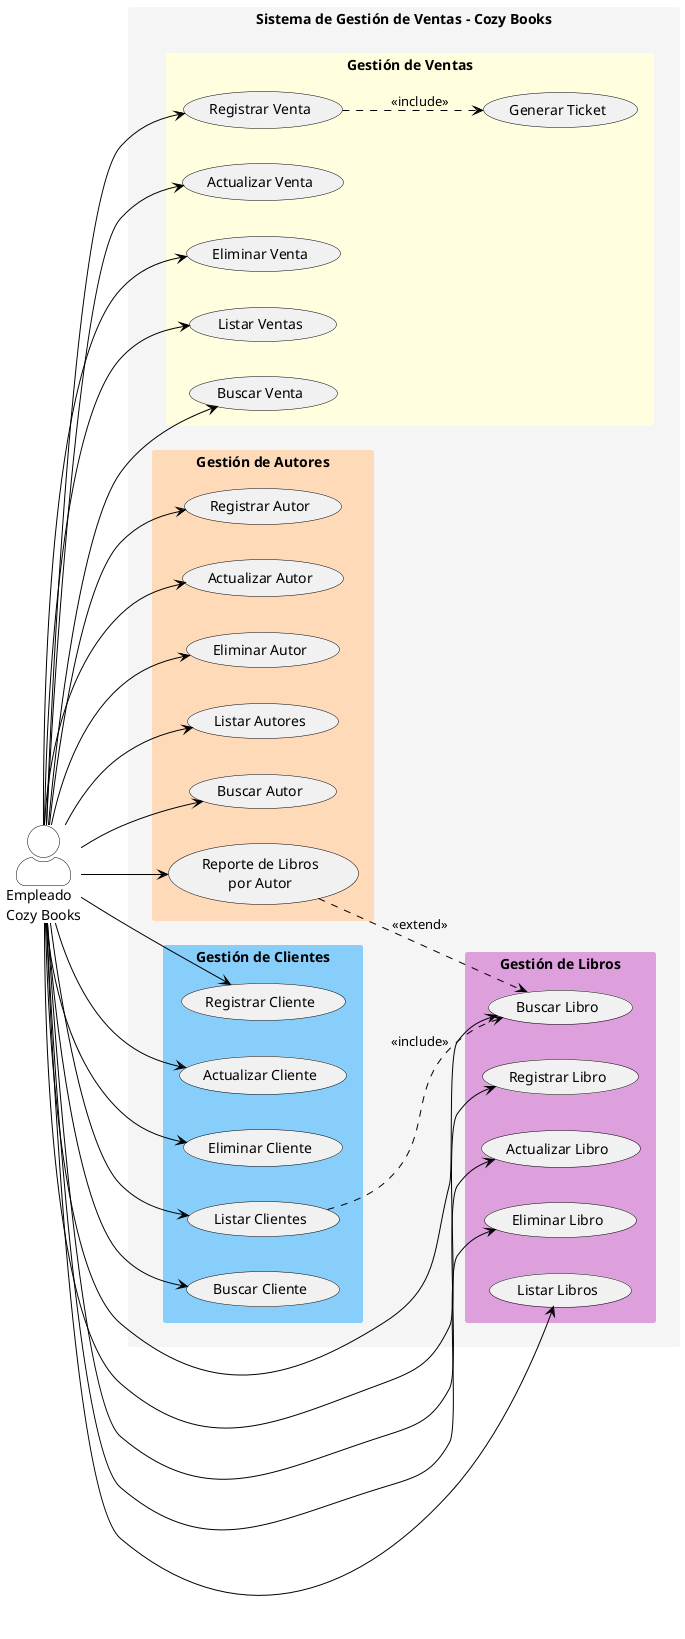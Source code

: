 @startuml cozybooks
left to right direction

' Configuración de estilos para mejor visualización
skinparam packageStyle rectangle
skinparam package {
  BackgroundColor WhiteSmoke
  BorderColor Transparent
  FontStyle bold
}

skinparam rectangle {
  BackgroundColor WhiteSmoke
  BorderColor Transparent
  FontStyle bold
  FontSize 14
}

' Configuración para casos de uso con borde negro
skinparam usecase {
  BorderColor Black
}

' Configuración para líneas del actor en negro
skinparam actorStyle awesome
skinparam actor {
  BorderColor Black
  BackgroundColor White
}
skinparam ArrowColor Black

actor "Empleado\nCozy Books" as Usuario

rectangle "Sistema de Gestión de Ventas - Cozy Books" {
  
  package "Gestión de Autores" #PeachPuff {
    usecase "Registrar Autor" as UC01
    usecase "Actualizar Autor" as UC02
    usecase "Eliminar Autor" as UC03
    usecase "Listar Autores" as UC04
    usecase "Buscar Autor" as UC05
    usecase "Reporte de Libros\npor Autor" as UC22
  }
  
  package "Gestión de Clientes" #LightSkyBlue {
    usecase "Registrar Cliente" as UC06
    usecase "Actualizar Cliente" as UC07
    usecase "Eliminar Cliente" as UC08
    usecase "Listar Clientes" as UC09
    usecase "Buscar Cliente" as UC10
  }
  
  package "Gestión de Libros" #Plum {
    usecase "Registrar Libro" as UC11
    usecase "Actualizar Libro" as UC12
    usecase "Eliminar Libro" as UC13
    usecase "Listar Libros" as UC14
    usecase "Buscar Libro" as UC15
  }
  
  package "Gestión de Ventas" #LightYellow {
    usecase "Registrar Venta" as UC16
    usecase "Actualizar Venta" as UC17
    usecase "Eliminar Venta" as UC18
    usecase "Listar Ventas" as UC19
    usecase "Buscar Venta" as UC20
    usecase "Generar Ticket" as UC21
  }
}

' Relaciones del Actor con Casos de Uso
Usuario --> UC01
Usuario --> UC02
Usuario --> UC03
Usuario --> UC04
Usuario --> UC05
Usuario --> UC22

Usuario --> UC06
Usuario --> UC07
Usuario --> UC08
Usuario --> UC09
Usuario --> UC10

Usuario --> UC11
Usuario --> UC12
Usuario --> UC13
Usuario --> UC14
Usuario --> UC15

Usuario --> UC16
Usuario --> UC17
Usuario --> UC18
Usuario --> UC19
Usuario --> UC20

' Relaciones de Inclusión
UC16 ..> UC21 : <<include>>
UC09 ..> UC15 : <<include>>

' Relaciones de Extensión
UC22 ..> UC15 : <<extend>>

@enduml

